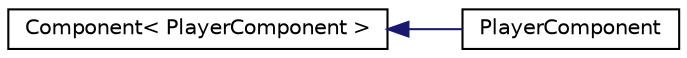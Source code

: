 digraph "Graphical Class Hierarchy"
{
  edge [fontname="Helvetica",fontsize="10",labelfontname="Helvetica",labelfontsize="10"];
  node [fontname="Helvetica",fontsize="10",shape=record];
  rankdir="LR";
  Node0 [label="Component\< PlayerComponent \>",height=0.2,width=0.4,color="black", fillcolor="white", style="filled",URL="$struct_component.html"];
  Node0 -> Node1 [dir="back",color="midnightblue",fontsize="10",style="solid",fontname="Helvetica"];
  Node1 [label="PlayerComponent",height=0.2,width=0.4,color="black", fillcolor="white", style="filled",URL="$struct_player_component.html"];
}
